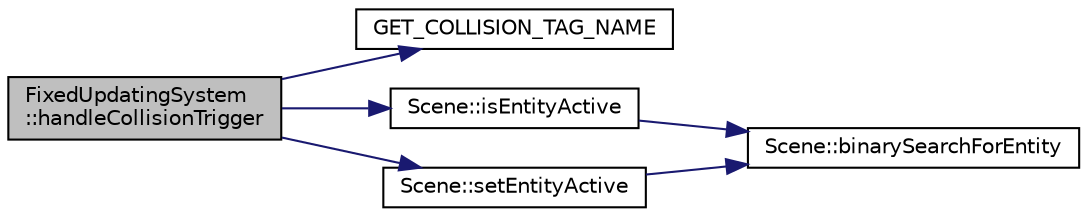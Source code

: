 digraph "FixedUpdatingSystem::handleCollisionTrigger"
{
 // INTERACTIVE_SVG=YES
 // LATEX_PDF_SIZE
  edge [fontname="Helvetica",fontsize="10",labelfontname="Helvetica",labelfontsize="10"];
  node [fontname="Helvetica",fontsize="10",shape=record];
  rankdir="LR";
  Node1 [label="FixedUpdatingSystem\l::handleCollisionTrigger",height=0.2,width=0.4,color="black", fillcolor="grey75", style="filled", fontcolor="black",tooltip=" "];
  Node1 -> Node2 [color="midnightblue",fontsize="10",style="solid",fontname="Helvetica"];
  Node2 [label="GET_COLLISION_TAG_NAME",height=0.2,width=0.4,color="black", fillcolor="white", style="filled",URL="$de/d50/_game_info_8h.html#a964580569a5f1a2743dfca324aeeddc0",tooltip=" "];
  Node1 -> Node3 [color="midnightblue",fontsize="10",style="solid",fontname="Helvetica"];
  Node3 [label="Scene::isEntityActive",height=0.2,width=0.4,color="black", fillcolor="white", style="filled",URL="$d6/db5/class_scene.html#abf64aceaf6865fa864f0fd9dd18f4fb8",tooltip=" "];
  Node3 -> Node4 [color="midnightblue",fontsize="10",style="solid",fontname="Helvetica"];
  Node4 [label="Scene::binarySearchForEntity",height=0.2,width=0.4,color="black", fillcolor="white", style="filled",URL="$d6/db5/class_scene.html#a55c346bea3f04eb9d9f8476a68c2fa93",tooltip=" "];
  Node1 -> Node5 [color="midnightblue",fontsize="10",style="solid",fontname="Helvetica"];
  Node5 [label="Scene::setEntityActive",height=0.2,width=0.4,color="black", fillcolor="white", style="filled",URL="$d6/db5/class_scene.html#a7988b880ee3ad9f30b56cc965ad38025",tooltip=" "];
  Node5 -> Node4 [color="midnightblue",fontsize="10",style="solid",fontname="Helvetica"];
}
